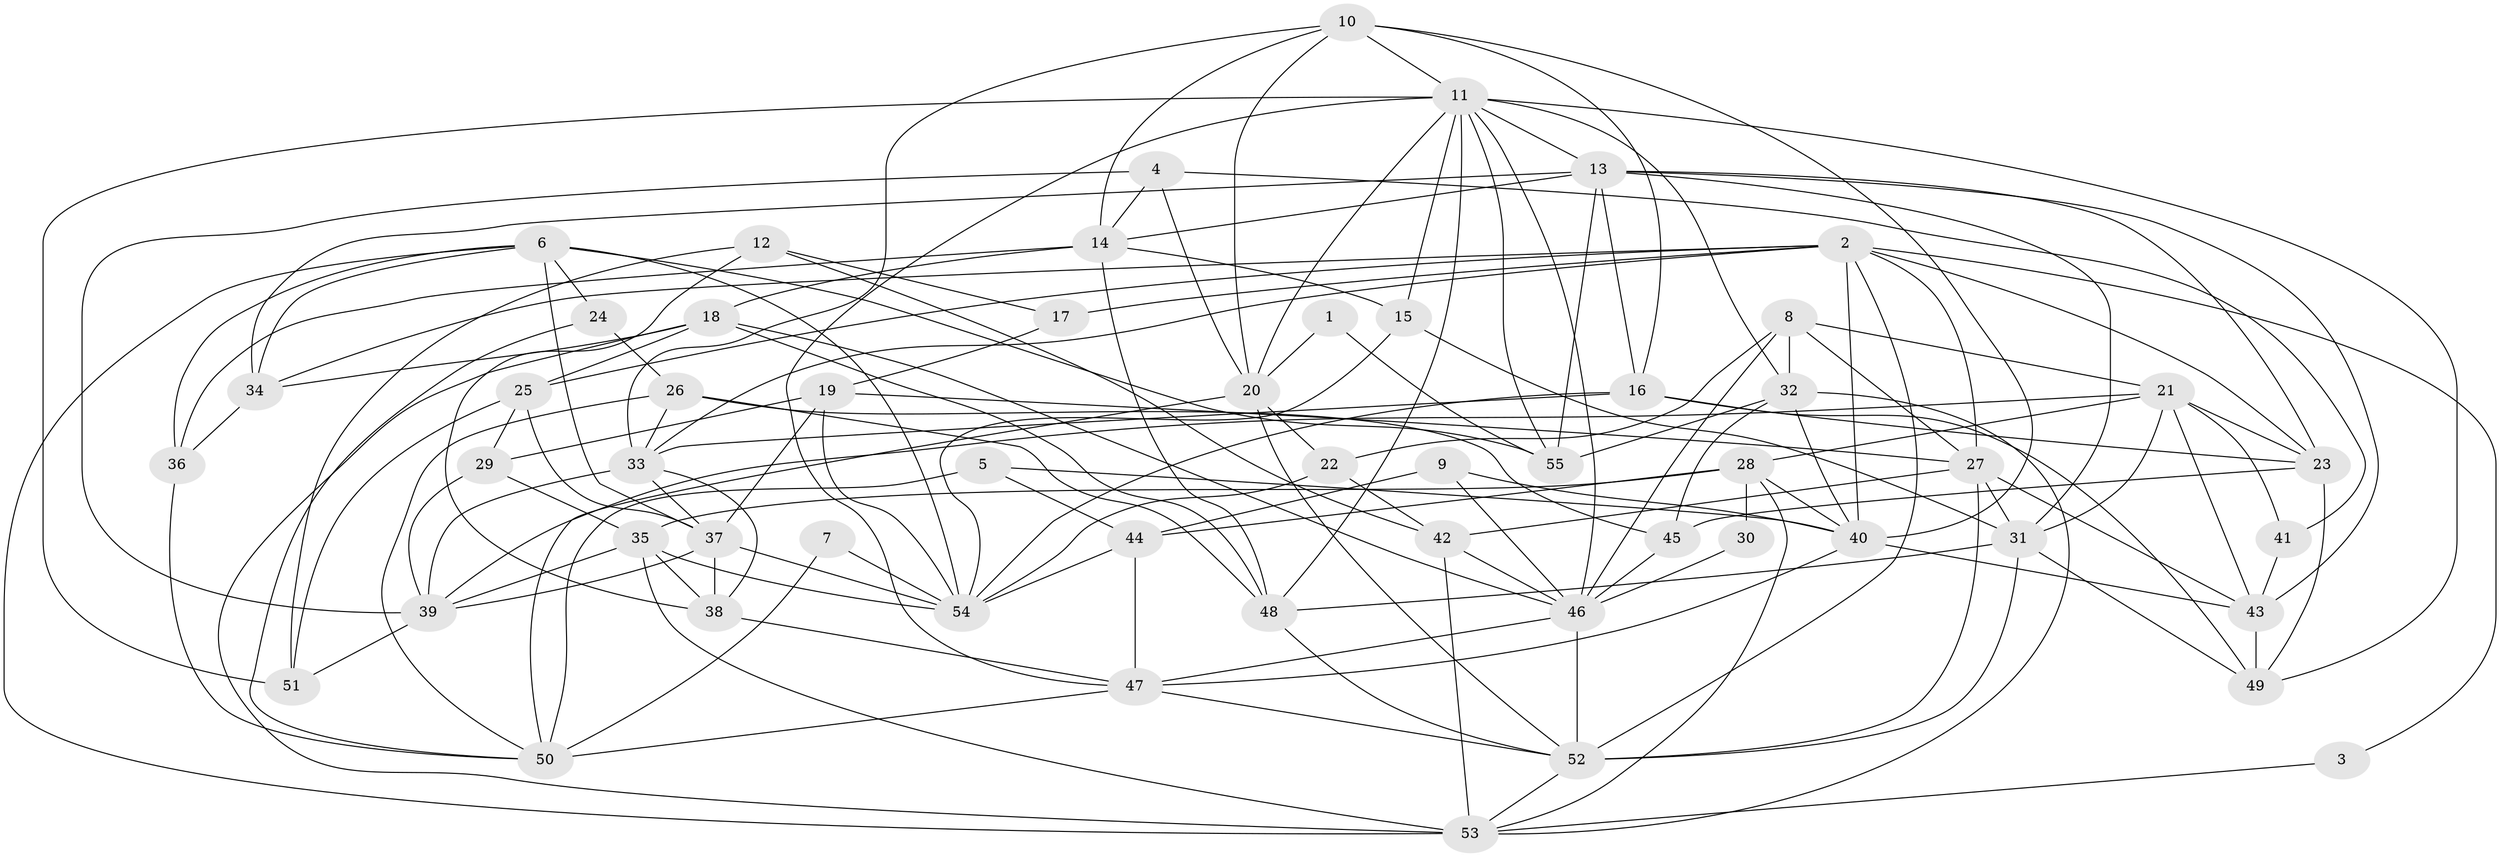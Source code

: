 // original degree distribution, {4: 0.23853211009174313, 2: 0.12844036697247707, 6: 0.10091743119266056, 5: 0.1651376146788991, 3: 0.30275229357798167, 7: 0.06422018348623854}
// Generated by graph-tools (version 1.1) at 2025/50/03/09/25 03:50:07]
// undirected, 55 vertices, 153 edges
graph export_dot {
graph [start="1"]
  node [color=gray90,style=filled];
  1;
  2;
  3;
  4;
  5;
  6;
  7;
  8;
  9;
  10;
  11;
  12;
  13;
  14;
  15;
  16;
  17;
  18;
  19;
  20;
  21;
  22;
  23;
  24;
  25;
  26;
  27;
  28;
  29;
  30;
  31;
  32;
  33;
  34;
  35;
  36;
  37;
  38;
  39;
  40;
  41;
  42;
  43;
  44;
  45;
  46;
  47;
  48;
  49;
  50;
  51;
  52;
  53;
  54;
  55;
  1 -- 20 [weight=1.0];
  1 -- 55 [weight=1.0];
  2 -- 3 [weight=1.0];
  2 -- 17 [weight=1.0];
  2 -- 23 [weight=1.0];
  2 -- 25 [weight=1.0];
  2 -- 27 [weight=1.0];
  2 -- 33 [weight=1.0];
  2 -- 34 [weight=1.0];
  2 -- 40 [weight=1.0];
  2 -- 52 [weight=1.0];
  3 -- 53 [weight=1.0];
  4 -- 14 [weight=2.0];
  4 -- 20 [weight=1.0];
  4 -- 39 [weight=1.0];
  4 -- 41 [weight=1.0];
  5 -- 40 [weight=1.0];
  5 -- 44 [weight=1.0];
  5 -- 50 [weight=1.0];
  6 -- 24 [weight=1.0];
  6 -- 34 [weight=1.0];
  6 -- 36 [weight=1.0];
  6 -- 37 [weight=1.0];
  6 -- 53 [weight=1.0];
  6 -- 54 [weight=1.0];
  6 -- 55 [weight=1.0];
  7 -- 50 [weight=1.0];
  7 -- 54 [weight=1.0];
  8 -- 21 [weight=1.0];
  8 -- 22 [weight=1.0];
  8 -- 27 [weight=1.0];
  8 -- 32 [weight=1.0];
  8 -- 46 [weight=1.0];
  9 -- 40 [weight=1.0];
  9 -- 44 [weight=1.0];
  9 -- 46 [weight=1.0];
  10 -- 11 [weight=1.0];
  10 -- 14 [weight=1.0];
  10 -- 16 [weight=1.0];
  10 -- 20 [weight=1.0];
  10 -- 33 [weight=1.0];
  10 -- 40 [weight=1.0];
  11 -- 13 [weight=1.0];
  11 -- 15 [weight=1.0];
  11 -- 20 [weight=1.0];
  11 -- 32 [weight=1.0];
  11 -- 46 [weight=1.0];
  11 -- 47 [weight=1.0];
  11 -- 48 [weight=1.0];
  11 -- 49 [weight=1.0];
  11 -- 51 [weight=1.0];
  11 -- 55 [weight=1.0];
  12 -- 17 [weight=1.0];
  12 -- 38 [weight=1.0];
  12 -- 42 [weight=1.0];
  12 -- 51 [weight=1.0];
  13 -- 14 [weight=1.0];
  13 -- 16 [weight=1.0];
  13 -- 23 [weight=1.0];
  13 -- 31 [weight=1.0];
  13 -- 34 [weight=1.0];
  13 -- 43 [weight=1.0];
  13 -- 55 [weight=1.0];
  14 -- 15 [weight=1.0];
  14 -- 18 [weight=1.0];
  14 -- 36 [weight=1.0];
  14 -- 48 [weight=1.0];
  15 -- 31 [weight=1.0];
  15 -- 54 [weight=1.0];
  16 -- 23 [weight=1.0];
  16 -- 33 [weight=1.0];
  16 -- 49 [weight=1.0];
  16 -- 54 [weight=1.0];
  17 -- 19 [weight=1.0];
  18 -- 25 [weight=1.0];
  18 -- 34 [weight=1.0];
  18 -- 46 [weight=1.0];
  18 -- 48 [weight=1.0];
  18 -- 53 [weight=1.0];
  19 -- 27 [weight=1.0];
  19 -- 29 [weight=2.0];
  19 -- 37 [weight=1.0];
  19 -- 54 [weight=1.0];
  20 -- 22 [weight=1.0];
  20 -- 50 [weight=1.0];
  20 -- 52 [weight=1.0];
  21 -- 23 [weight=1.0];
  21 -- 28 [weight=1.0];
  21 -- 31 [weight=1.0];
  21 -- 39 [weight=1.0];
  21 -- 41 [weight=1.0];
  21 -- 43 [weight=1.0];
  22 -- 42 [weight=1.0];
  22 -- 54 [weight=1.0];
  23 -- 45 [weight=1.0];
  23 -- 49 [weight=1.0];
  24 -- 26 [weight=1.0];
  24 -- 50 [weight=1.0];
  25 -- 29 [weight=1.0];
  25 -- 37 [weight=1.0];
  25 -- 51 [weight=1.0];
  26 -- 33 [weight=1.0];
  26 -- 45 [weight=1.0];
  26 -- 48 [weight=1.0];
  26 -- 50 [weight=1.0];
  27 -- 31 [weight=1.0];
  27 -- 42 [weight=1.0];
  27 -- 43 [weight=1.0];
  27 -- 52 [weight=1.0];
  28 -- 30 [weight=1.0];
  28 -- 35 [weight=1.0];
  28 -- 40 [weight=1.0];
  28 -- 44 [weight=2.0];
  28 -- 53 [weight=1.0];
  29 -- 35 [weight=1.0];
  29 -- 39 [weight=1.0];
  30 -- 46 [weight=3.0];
  31 -- 48 [weight=1.0];
  31 -- 49 [weight=1.0];
  31 -- 52 [weight=1.0];
  32 -- 40 [weight=1.0];
  32 -- 45 [weight=1.0];
  32 -- 53 [weight=1.0];
  32 -- 55 [weight=1.0];
  33 -- 37 [weight=1.0];
  33 -- 38 [weight=1.0];
  33 -- 39 [weight=1.0];
  34 -- 36 [weight=1.0];
  35 -- 38 [weight=1.0];
  35 -- 39 [weight=1.0];
  35 -- 53 [weight=1.0];
  35 -- 54 [weight=1.0];
  36 -- 50 [weight=1.0];
  37 -- 38 [weight=1.0];
  37 -- 39 [weight=1.0];
  37 -- 54 [weight=1.0];
  38 -- 47 [weight=1.0];
  39 -- 51 [weight=1.0];
  40 -- 43 [weight=1.0];
  40 -- 47 [weight=1.0];
  41 -- 43 [weight=2.0];
  42 -- 46 [weight=1.0];
  42 -- 53 [weight=1.0];
  43 -- 49 [weight=1.0];
  44 -- 47 [weight=1.0];
  44 -- 54 [weight=1.0];
  45 -- 46 [weight=1.0];
  46 -- 47 [weight=1.0];
  46 -- 52 [weight=2.0];
  47 -- 50 [weight=1.0];
  47 -- 52 [weight=1.0];
  48 -- 52 [weight=1.0];
  52 -- 53 [weight=1.0];
}
